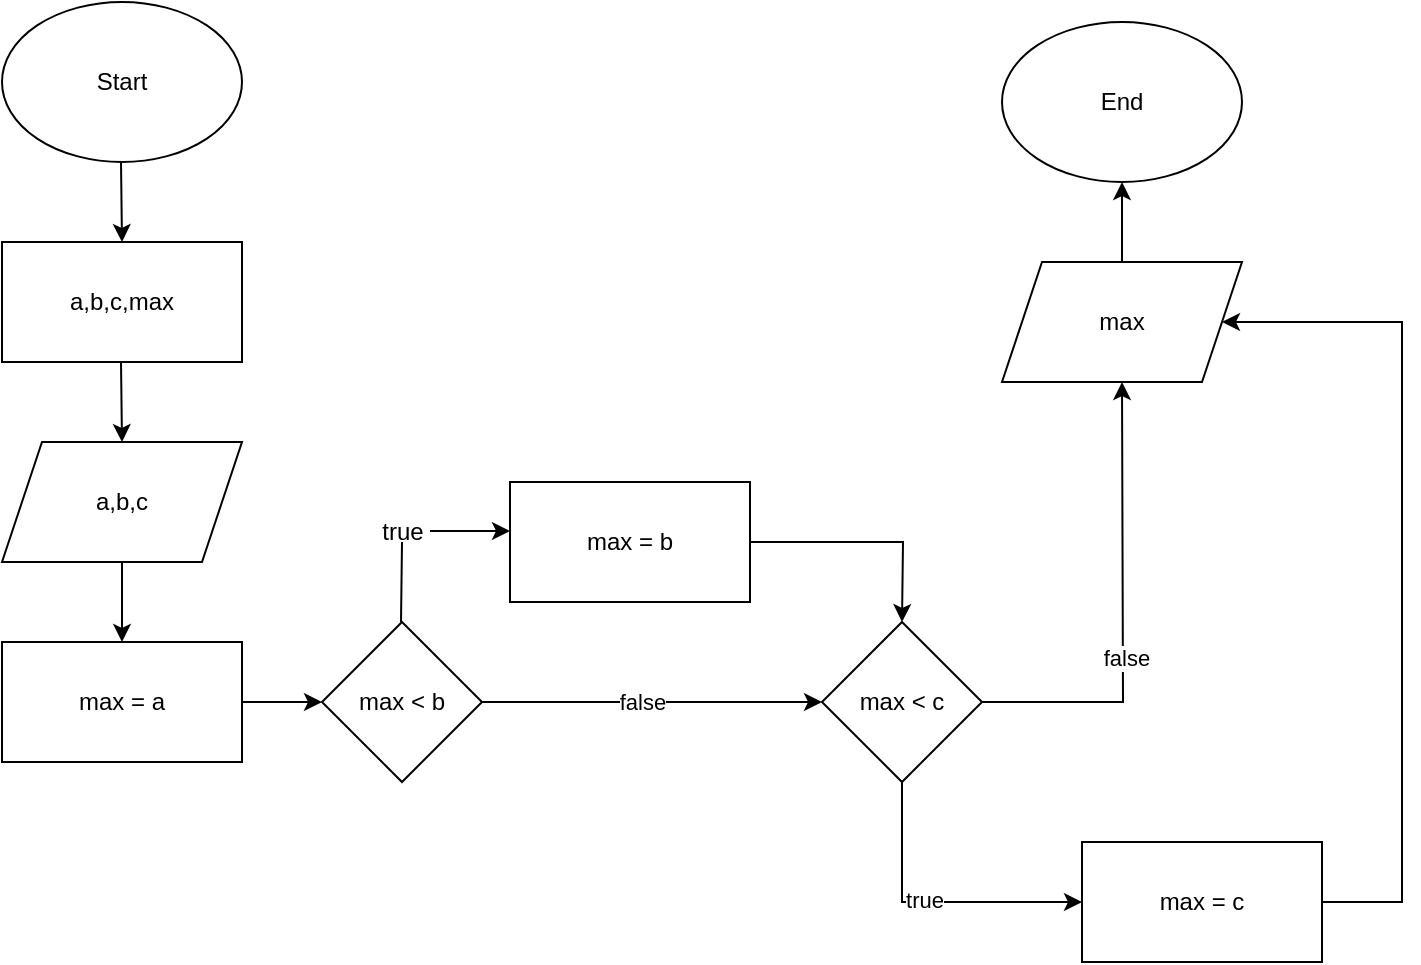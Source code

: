 <mxfile version="22.0.8" type="google">
  <diagram name="Trang-1" id="pEBR75RNQr5GPkKa8voo">
    <mxGraphModel grid="1" page="1" gridSize="10" guides="1" tooltips="1" connect="1" arrows="1" fold="1" pageScale="1" pageWidth="827" pageHeight="1169" math="0" shadow="0">
      <root>
        <mxCell id="0" />
        <mxCell id="1" parent="0" />
        <mxCell id="t9wOb6QfFUJyYDfYbxJw-1" value="&lt;font style=&quot;vertical-align: inherit;&quot;&gt;&lt;font style=&quot;vertical-align: inherit;&quot;&gt;Start&lt;/font&gt;&lt;/font&gt;" style="ellipse;whiteSpace=wrap;html=1;" vertex="1" parent="1">
          <mxGeometry x="60" y="90" width="120" height="80" as="geometry" />
        </mxCell>
        <mxCell id="t9wOb6QfFUJyYDfYbxJw-2" value="" style="endArrow=classic;html=1;rounded=0;" edge="1" parent="1">
          <mxGeometry width="50" height="50" relative="1" as="geometry">
            <mxPoint x="119.5" y="170" as="sourcePoint" />
            <mxPoint x="120" y="210" as="targetPoint" />
            <Array as="points" />
          </mxGeometry>
        </mxCell>
        <mxCell id="t9wOb6QfFUJyYDfYbxJw-3" value="&lt;font style=&quot;vertical-align: inherit;&quot;&gt;&lt;font style=&quot;vertical-align: inherit;&quot;&gt;&lt;font style=&quot;vertical-align: inherit;&quot;&gt;&lt;font style=&quot;vertical-align: inherit;&quot;&gt;a,b,c,max&lt;/font&gt;&lt;/font&gt;&lt;/font&gt;&lt;/font&gt;" style="rounded=0;whiteSpace=wrap;html=1;" vertex="1" parent="1">
          <mxGeometry x="60" y="210" width="120" height="60" as="geometry" />
        </mxCell>
        <mxCell id="t9wOb6QfFUJyYDfYbxJw-4" value="" style="endArrow=classic;html=1;rounded=0;" edge="1" parent="1">
          <mxGeometry width="50" height="50" relative="1" as="geometry">
            <mxPoint x="119.5" y="270" as="sourcePoint" />
            <mxPoint x="120" y="310" as="targetPoint" />
            <Array as="points" />
          </mxGeometry>
        </mxCell>
        <mxCell id="t9wOb6QfFUJyYDfYbxJw-7" style="edgeStyle=orthogonalEdgeStyle;rounded=0;orthogonalLoop=1;jettySize=auto;html=1;exitX=0.5;exitY=1;exitDx=0;exitDy=0;" edge="1" parent="1" source="t9wOb6QfFUJyYDfYbxJw-5" target="t9wOb6QfFUJyYDfYbxJw-8">
          <mxGeometry relative="1" as="geometry">
            <mxPoint x="120" y="410" as="targetPoint" />
          </mxGeometry>
        </mxCell>
        <mxCell id="t9wOb6QfFUJyYDfYbxJw-5" value="&lt;font style=&quot;vertical-align: inherit;&quot;&gt;&lt;font style=&quot;vertical-align: inherit;&quot;&gt;a,b,c&lt;/font&gt;&lt;/font&gt;" style="shape=parallelogram;perimeter=parallelogramPerimeter;whiteSpace=wrap;html=1;fixedSize=1;" vertex="1" parent="1">
          <mxGeometry x="60" y="310" width="120" height="60" as="geometry" />
        </mxCell>
        <mxCell id="t9wOb6QfFUJyYDfYbxJw-9" style="edgeStyle=orthogonalEdgeStyle;rounded=0;orthogonalLoop=1;jettySize=auto;html=1;" edge="1" parent="1" source="t9wOb6QfFUJyYDfYbxJw-8">
          <mxGeometry relative="1" as="geometry">
            <mxPoint x="220" y="440" as="targetPoint" />
          </mxGeometry>
        </mxCell>
        <mxCell id="t9wOb6QfFUJyYDfYbxJw-8" value="&lt;font style=&quot;vertical-align: inherit;&quot;&gt;&lt;font style=&quot;vertical-align: inherit;&quot;&gt;&lt;font style=&quot;vertical-align: inherit;&quot;&gt;&lt;font style=&quot;vertical-align: inherit;&quot;&gt;&lt;font style=&quot;vertical-align: inherit;&quot;&gt;&lt;font style=&quot;vertical-align: inherit;&quot;&gt;max = a&lt;/font&gt;&lt;/font&gt;&lt;/font&gt;&lt;/font&gt;&lt;/font&gt;&lt;/font&gt;" style="rounded=0;whiteSpace=wrap;html=1;" vertex="1" parent="1">
          <mxGeometry x="60" y="410" width="120" height="60" as="geometry" />
        </mxCell>
        <mxCell id="t9wOb6QfFUJyYDfYbxJw-19" style="edgeStyle=orthogonalEdgeStyle;rounded=0;orthogonalLoop=1;jettySize=auto;html=1;entryX=0;entryY=0.5;entryDx=0;entryDy=0;" edge="1" parent="1" source="t9wOb6QfFUJyYDfYbxJw-10" target="t9wOb6QfFUJyYDfYbxJw-18">
          <mxGeometry relative="1" as="geometry">
            <Array as="points">
              <mxPoint x="370" y="440" />
              <mxPoint x="370" y="440" />
            </Array>
          </mxGeometry>
        </mxCell>
        <mxCell id="t9wOb6QfFUJyYDfYbxJw-20" value="&lt;font style=&quot;vertical-align: inherit;&quot;&gt;&lt;font style=&quot;vertical-align: inherit;&quot;&gt;false&lt;/font&gt;&lt;/font&gt;" style="edgeLabel;html=1;align=center;verticalAlign=middle;resizable=0;points=[];" connectable="0" vertex="1" parent="t9wOb6QfFUJyYDfYbxJw-19">
          <mxGeometry x="-0.059" relative="1" as="geometry">
            <mxPoint as="offset" />
          </mxGeometry>
        </mxCell>
        <mxCell id="t9wOb6QfFUJyYDfYbxJw-10" value="&lt;font style=&quot;vertical-align: inherit;&quot;&gt;&lt;font style=&quot;vertical-align: inherit;&quot;&gt;&lt;font style=&quot;vertical-align: inherit;&quot;&gt;&lt;font style=&quot;vertical-align: inherit;&quot;&gt;max &amp;lt; b&lt;/font&gt;&lt;/font&gt;&lt;/font&gt;&lt;/font&gt;" style="rhombus;whiteSpace=wrap;html=1;" vertex="1" parent="1">
          <mxGeometry x="220" y="400" width="80" height="80" as="geometry" />
        </mxCell>
        <mxCell id="t9wOb6QfFUJyYDfYbxJw-11" value="" style="endArrow=none;html=1;rounded=0;" edge="1" parent="1">
          <mxGeometry width="50" height="50" relative="1" as="geometry">
            <mxPoint x="259.5" y="400" as="sourcePoint" />
            <mxPoint x="260" y="360" as="targetPoint" />
            <Array as="points" />
          </mxGeometry>
        </mxCell>
        <mxCell id="t9wOb6QfFUJyYDfYbxJw-12" value="&lt;font style=&quot;vertical-align: inherit;&quot;&gt;&lt;font style=&quot;vertical-align: inherit;&quot;&gt;true&lt;/font&gt;&lt;/font&gt;" style="text;html=1;align=center;verticalAlign=middle;resizable=0;points=[];autosize=1;strokeColor=none;fillColor=none;" vertex="1" parent="1">
          <mxGeometry x="240" y="340" width="40" height="30" as="geometry" />
        </mxCell>
        <mxCell id="t9wOb6QfFUJyYDfYbxJw-15" value="" style="endArrow=classic;html=1;rounded=0;" edge="1" parent="1">
          <mxGeometry width="50" height="50" relative="1" as="geometry">
            <mxPoint x="274" y="354.5" as="sourcePoint" />
            <mxPoint x="314" y="354.5" as="targetPoint" />
            <Array as="points">
              <mxPoint x="274" y="354.5" />
            </Array>
          </mxGeometry>
        </mxCell>
        <mxCell id="t9wOb6QfFUJyYDfYbxJw-17" style="edgeStyle=orthogonalEdgeStyle;rounded=0;orthogonalLoop=1;jettySize=auto;html=1;" edge="1" parent="1" source="t9wOb6QfFUJyYDfYbxJw-16">
          <mxGeometry relative="1" as="geometry">
            <mxPoint x="510" y="400" as="targetPoint" />
          </mxGeometry>
        </mxCell>
        <mxCell id="t9wOb6QfFUJyYDfYbxJw-16" value="&lt;font style=&quot;vertical-align: inherit;&quot;&gt;&lt;font style=&quot;vertical-align: inherit;&quot;&gt;max = b&lt;/font&gt;&lt;/font&gt;" style="rounded=0;whiteSpace=wrap;html=1;" vertex="1" parent="1">
          <mxGeometry x="314" y="330" width="120" height="60" as="geometry" />
        </mxCell>
        <mxCell id="t9wOb6QfFUJyYDfYbxJw-21" style="edgeStyle=orthogonalEdgeStyle;rounded=0;orthogonalLoop=1;jettySize=auto;html=1;" edge="1" parent="1" source="t9wOb6QfFUJyYDfYbxJw-18">
          <mxGeometry relative="1" as="geometry">
            <mxPoint x="600" y="540" as="targetPoint" />
            <Array as="points">
              <mxPoint x="510" y="540" />
              <mxPoint x="510" y="540" />
            </Array>
          </mxGeometry>
        </mxCell>
        <mxCell id="t9wOb6QfFUJyYDfYbxJw-22" value="&lt;font style=&quot;vertical-align: inherit;&quot;&gt;&lt;font style=&quot;vertical-align: inherit;&quot;&gt;true&lt;/font&gt;&lt;/font&gt;" style="edgeLabel;html=1;align=center;verticalAlign=middle;resizable=0;points=[];" connectable="0" vertex="1" parent="t9wOb6QfFUJyYDfYbxJw-21">
          <mxGeometry x="-0.053" y="1" relative="1" as="geometry">
            <mxPoint as="offset" />
          </mxGeometry>
        </mxCell>
        <mxCell id="t9wOb6QfFUJyYDfYbxJw-24" style="edgeStyle=orthogonalEdgeStyle;rounded=0;orthogonalLoop=1;jettySize=auto;html=1;exitX=1;exitY=0.5;exitDx=0;exitDy=0;" edge="1" parent="1" source="t9wOb6QfFUJyYDfYbxJw-18">
          <mxGeometry relative="1" as="geometry">
            <mxPoint x="620" y="280" as="targetPoint" />
          </mxGeometry>
        </mxCell>
        <mxCell id="t9wOb6QfFUJyYDfYbxJw-25" value="false" style="edgeLabel;html=1;align=center;verticalAlign=middle;resizable=0;points=[];" connectable="0" vertex="1" parent="t9wOb6QfFUJyYDfYbxJw-24">
          <mxGeometry x="-0.189" y="-1" relative="1" as="geometry">
            <mxPoint y="1" as="offset" />
          </mxGeometry>
        </mxCell>
        <mxCell id="t9wOb6QfFUJyYDfYbxJw-18" value="&lt;font style=&quot;vertical-align: inherit;&quot;&gt;&lt;font style=&quot;vertical-align: inherit;&quot;&gt;&lt;font style=&quot;vertical-align: inherit;&quot;&gt;&lt;font style=&quot;vertical-align: inherit;&quot;&gt;&lt;font style=&quot;vertical-align: inherit;&quot;&gt;&lt;font style=&quot;vertical-align: inherit;&quot;&gt;&lt;font style=&quot;vertical-align: inherit;&quot;&gt;&lt;font style=&quot;vertical-align: inherit;&quot;&gt;max &amp;lt; c&lt;/font&gt;&lt;/font&gt;&lt;/font&gt;&lt;/font&gt;&lt;/font&gt;&lt;/font&gt;&lt;/font&gt;&lt;/font&gt;" style="rhombus;whiteSpace=wrap;html=1;" vertex="1" parent="1">
          <mxGeometry x="470" y="400" width="80" height="80" as="geometry" />
        </mxCell>
        <mxCell id="t9wOb6QfFUJyYDfYbxJw-27" style="edgeStyle=orthogonalEdgeStyle;rounded=0;orthogonalLoop=1;jettySize=auto;html=1;entryX=1;entryY=0.5;entryDx=0;entryDy=0;" edge="1" parent="1" source="t9wOb6QfFUJyYDfYbxJw-23" target="t9wOb6QfFUJyYDfYbxJw-26">
          <mxGeometry relative="1" as="geometry">
            <mxPoint x="750" y="250" as="targetPoint" />
            <Array as="points">
              <mxPoint x="760" y="540" />
              <mxPoint x="760" y="250" />
            </Array>
          </mxGeometry>
        </mxCell>
        <mxCell id="t9wOb6QfFUJyYDfYbxJw-23" value="max = c" style="rounded=0;whiteSpace=wrap;html=1;" vertex="1" parent="1">
          <mxGeometry x="600" y="510" width="120" height="60" as="geometry" />
        </mxCell>
        <mxCell id="t9wOb6QfFUJyYDfYbxJw-28" style="edgeStyle=orthogonalEdgeStyle;rounded=0;orthogonalLoop=1;jettySize=auto;html=1;" edge="1" parent="1" source="t9wOb6QfFUJyYDfYbxJw-26">
          <mxGeometry relative="1" as="geometry">
            <mxPoint x="620" y="180" as="targetPoint" />
          </mxGeometry>
        </mxCell>
        <mxCell id="t9wOb6QfFUJyYDfYbxJw-26" value="max" style="shape=parallelogram;perimeter=parallelogramPerimeter;whiteSpace=wrap;html=1;fixedSize=1;" vertex="1" parent="1">
          <mxGeometry x="560" y="220" width="120" height="60" as="geometry" />
        </mxCell>
        <mxCell id="t9wOb6QfFUJyYDfYbxJw-29" value="End" style="ellipse;whiteSpace=wrap;html=1;" vertex="1" parent="1">
          <mxGeometry x="560" y="100" width="120" height="80" as="geometry" />
        </mxCell>
      </root>
    </mxGraphModel>
  </diagram>
</mxfile>
